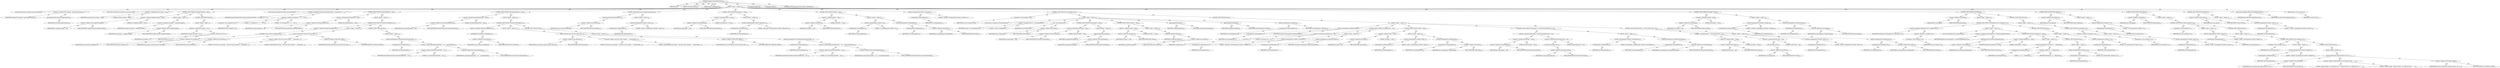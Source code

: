 digraph "setupJavacCommandlineSwitches" {  
"111669149701" [label = <(METHOD,setupJavacCommandlineSwitches)<SUB>204</SUB>> ]
"115964116994" [label = <(PARAM,this)<SUB>204</SUB>> ]
"115964117007" [label = <(PARAM,Commandline cmd)<SUB>204</SUB>> ]
"115964117008" [label = <(PARAM,boolean useDebugLevel)<SUB>205</SUB>> ]
"25769803786" [label = <(BLOCK,&lt;empty&gt;,&lt;empty&gt;)<SUB>205</SUB>> ]
"94489280514" [label = <(LOCAL,Path classpath: org.apache.tools.ant.types.Path)<SUB>206</SUB>> ]
"30064771159" [label = <(&lt;operator&gt;.assignment,Path classpath = getCompileClasspath())<SUB>206</SUB>> ]
"68719476820" [label = <(IDENTIFIER,classpath,Path classpath = getCompileClasspath())<SUB>206</SUB>> ]
"30064771160" [label = <(getCompileClasspath,this.getCompileClasspath())<SUB>206</SUB>> ]
"68719476738" [label = <(IDENTIFIER,this,this.getCompileClasspath())<SUB>206</SUB>> ]
"94489280515" [label = <(LOCAL,Path sourcepath: org.apache.tools.ant.types.Path)<SUB>209</SUB>> ]
"30064771161" [label = <(&lt;operator&gt;.assignment,Path sourcepath = null)<SUB>209</SUB>> ]
"68719476821" [label = <(IDENTIFIER,sourcepath,Path sourcepath = null)<SUB>209</SUB>> ]
"90194313221" [label = <(LITERAL,null,Path sourcepath = null)<SUB>209</SUB>> ]
"47244640261" [label = <(CONTROL_STRUCTURE,IF,if (compileSourcepath != null))<SUB>210</SUB>> ]
"30064771162" [label = <(&lt;operator&gt;.notEquals,compileSourcepath != null)<SUB>210</SUB>> ]
"30064771163" [label = <(&lt;operator&gt;.fieldAccess,this.compileSourcepath)<SUB>210</SUB>> ]
"68719476822" [label = <(IDENTIFIER,this,compileSourcepath != null)> ]
"55834574878" [label = <(FIELD_IDENTIFIER,compileSourcepath,compileSourcepath)<SUB>210</SUB>> ]
"90194313222" [label = <(LITERAL,null,compileSourcepath != null)<SUB>210</SUB>> ]
"25769803787" [label = <(BLOCK,&lt;empty&gt;,&lt;empty&gt;)<SUB>210</SUB>> ]
"30064771164" [label = <(&lt;operator&gt;.assignment,sourcepath = compileSourcepath)<SUB>211</SUB>> ]
"68719476823" [label = <(IDENTIFIER,sourcepath,sourcepath = compileSourcepath)<SUB>211</SUB>> ]
"30064771165" [label = <(&lt;operator&gt;.fieldAccess,this.compileSourcepath)<SUB>211</SUB>> ]
"68719476824" [label = <(IDENTIFIER,this,sourcepath = compileSourcepath)> ]
"55834574879" [label = <(FIELD_IDENTIFIER,compileSourcepath,compileSourcepath)<SUB>211</SUB>> ]
"47244640262" [label = <(CONTROL_STRUCTURE,ELSE,else)<SUB>212</SUB>> ]
"25769803788" [label = <(BLOCK,&lt;empty&gt;,&lt;empty&gt;)<SUB>212</SUB>> ]
"30064771166" [label = <(&lt;operator&gt;.assignment,sourcepath = src)<SUB>213</SUB>> ]
"68719476825" [label = <(IDENTIFIER,sourcepath,sourcepath = src)<SUB>213</SUB>> ]
"30064771167" [label = <(&lt;operator&gt;.fieldAccess,this.src)<SUB>213</SUB>> ]
"68719476826" [label = <(IDENTIFIER,this,sourcepath = src)> ]
"55834574880" [label = <(FIELD_IDENTIFIER,src,src)<SUB>213</SUB>> ]
"94489280516" [label = <(LOCAL,String memoryParameterPrefix: java.lang.String)<SUB>216</SUB>> ]
"30064771168" [label = <(&lt;operator&gt;.assignment,String memoryParameterPrefix = assumeJava11() ?...)<SUB>216</SUB>> ]
"68719476827" [label = <(IDENTIFIER,memoryParameterPrefix,String memoryParameterPrefix = assumeJava11() ?...)<SUB>216</SUB>> ]
"30064771169" [label = <(&lt;operator&gt;.conditional,assumeJava11() ? &quot;-J-&quot; : &quot;-J-X&quot;)<SUB>216</SUB>> ]
"30064771170" [label = <(assumeJava11,this.assumeJava11())<SUB>216</SUB>> ]
"68719476739" [label = <(IDENTIFIER,this,this.assumeJava11())<SUB>216</SUB>> ]
"90194313223" [label = <(LITERAL,&quot;-J-&quot;,assumeJava11() ? &quot;-J-&quot; : &quot;-J-X&quot;)<SUB>216</SUB>> ]
"90194313224" [label = <(LITERAL,&quot;-J-X&quot;,assumeJava11() ? &quot;-J-&quot; : &quot;-J-X&quot;)<SUB>216</SUB>> ]
"47244640263" [label = <(CONTROL_STRUCTURE,IF,if (memoryInitialSize != null))<SUB>217</SUB>> ]
"30064771171" [label = <(&lt;operator&gt;.notEquals,memoryInitialSize != null)<SUB>217</SUB>> ]
"30064771172" [label = <(&lt;operator&gt;.fieldAccess,this.memoryInitialSize)<SUB>217</SUB>> ]
"68719476828" [label = <(IDENTIFIER,this,memoryInitialSize != null)> ]
"55834574881" [label = <(FIELD_IDENTIFIER,memoryInitialSize,memoryInitialSize)<SUB>217</SUB>> ]
"90194313225" [label = <(LITERAL,null,memoryInitialSize != null)<SUB>217</SUB>> ]
"25769803789" [label = <(BLOCK,&lt;empty&gt;,&lt;empty&gt;)<SUB>217</SUB>> ]
"47244640264" [label = <(CONTROL_STRUCTURE,IF,if (!attributes.isForkedJavac()))<SUB>218</SUB>> ]
"30064771173" [label = <(&lt;operator&gt;.logicalNot,!attributes.isForkedJavac())<SUB>218</SUB>> ]
"30064771174" [label = <(isForkedJavac,this.attributes.isForkedJavac())<SUB>218</SUB>> ]
"30064771175" [label = <(&lt;operator&gt;.fieldAccess,this.attributes)<SUB>218</SUB>> ]
"68719476829" [label = <(IDENTIFIER,this,this.attributes.isForkedJavac())> ]
"55834574882" [label = <(FIELD_IDENTIFIER,attributes,attributes)<SUB>218</SUB>> ]
"25769803790" [label = <(BLOCK,&lt;empty&gt;,&lt;empty&gt;)<SUB>218</SUB>> ]
"30064771176" [label = <(log,this.attributes.log(&quot;Since fork is false, ignor...)<SUB>219</SUB>> ]
"30064771177" [label = <(&lt;operator&gt;.fieldAccess,this.attributes)<SUB>219</SUB>> ]
"68719476830" [label = <(IDENTIFIER,this,this.attributes.log(&quot;Since fork is false, ignor...)> ]
"55834574883" [label = <(FIELD_IDENTIFIER,attributes,attributes)<SUB>219</SUB>> ]
"30064771178" [label = <(&lt;operator&gt;.addition,&quot;Since fork is false, ignoring &quot; + &quot;memoryIniti...)<SUB>219</SUB>> ]
"90194313226" [label = <(LITERAL,&quot;Since fork is false, ignoring &quot;,&quot;Since fork is false, ignoring &quot; + &quot;memoryIniti...)<SUB>219</SUB>> ]
"90194313227" [label = <(LITERAL,&quot;memoryInitialSize setting.&quot;,&quot;Since fork is false, ignoring &quot; + &quot;memoryIniti...)<SUB>220</SUB>> ]
"30064771179" [label = <(&lt;operator&gt;.fieldAccess,Project.MSG_WARN)<SUB>221</SUB>> ]
"68719476831" [label = <(IDENTIFIER,Project,this.attributes.log(&quot;Since fork is false, ignor...)<SUB>221</SUB>> ]
"55834574884" [label = <(FIELD_IDENTIFIER,MSG_WARN,MSG_WARN)<SUB>221</SUB>> ]
"47244640265" [label = <(CONTROL_STRUCTURE,ELSE,else)<SUB>222</SUB>> ]
"25769803791" [label = <(BLOCK,&lt;empty&gt;,&lt;empty&gt;)<SUB>222</SUB>> ]
"30064771180" [label = <(setValue,createArgument().setValue(memoryParameterPrefix...)<SUB>223</SUB>> ]
"30064771181" [label = <(createArgument,createArgument())<SUB>223</SUB>> ]
"68719476832" [label = <(IDENTIFIER,cmd,createArgument())<SUB>223</SUB>> ]
"30064771182" [label = <(&lt;operator&gt;.addition,memoryParameterPrefix + &quot;ms&quot; + memoryInitialSize)<SUB>223</SUB>> ]
"30064771183" [label = <(&lt;operator&gt;.addition,memoryParameterPrefix + &quot;ms&quot;)<SUB>223</SUB>> ]
"68719476833" [label = <(IDENTIFIER,memoryParameterPrefix,memoryParameterPrefix + &quot;ms&quot;)<SUB>223</SUB>> ]
"90194313228" [label = <(LITERAL,&quot;ms&quot;,memoryParameterPrefix + &quot;ms&quot;)<SUB>224</SUB>> ]
"30064771184" [label = <(&lt;operator&gt;.fieldAccess,this.memoryInitialSize)<SUB>224</SUB>> ]
"68719476834" [label = <(IDENTIFIER,this,memoryParameterPrefix + &quot;ms&quot; + memoryInitialSize)> ]
"55834574885" [label = <(FIELD_IDENTIFIER,memoryInitialSize,memoryInitialSize)<SUB>224</SUB>> ]
"47244640266" [label = <(CONTROL_STRUCTURE,IF,if (memoryMaximumSize != null))<SUB>228</SUB>> ]
"30064771185" [label = <(&lt;operator&gt;.notEquals,memoryMaximumSize != null)<SUB>228</SUB>> ]
"30064771186" [label = <(&lt;operator&gt;.fieldAccess,this.memoryMaximumSize)<SUB>228</SUB>> ]
"68719476835" [label = <(IDENTIFIER,this,memoryMaximumSize != null)> ]
"55834574886" [label = <(FIELD_IDENTIFIER,memoryMaximumSize,memoryMaximumSize)<SUB>228</SUB>> ]
"90194313229" [label = <(LITERAL,null,memoryMaximumSize != null)<SUB>228</SUB>> ]
"25769803792" [label = <(BLOCK,&lt;empty&gt;,&lt;empty&gt;)<SUB>228</SUB>> ]
"47244640267" [label = <(CONTROL_STRUCTURE,IF,if (!attributes.isForkedJavac()))<SUB>229</SUB>> ]
"30064771187" [label = <(&lt;operator&gt;.logicalNot,!attributes.isForkedJavac())<SUB>229</SUB>> ]
"30064771188" [label = <(isForkedJavac,this.attributes.isForkedJavac())<SUB>229</SUB>> ]
"30064771189" [label = <(&lt;operator&gt;.fieldAccess,this.attributes)<SUB>229</SUB>> ]
"68719476836" [label = <(IDENTIFIER,this,this.attributes.isForkedJavac())> ]
"55834574887" [label = <(FIELD_IDENTIFIER,attributes,attributes)<SUB>229</SUB>> ]
"25769803793" [label = <(BLOCK,&lt;empty&gt;,&lt;empty&gt;)<SUB>229</SUB>> ]
"30064771190" [label = <(log,this.attributes.log(&quot;Since fork is false, ignor...)<SUB>230</SUB>> ]
"30064771191" [label = <(&lt;operator&gt;.fieldAccess,this.attributes)<SUB>230</SUB>> ]
"68719476837" [label = <(IDENTIFIER,this,this.attributes.log(&quot;Since fork is false, ignor...)> ]
"55834574888" [label = <(FIELD_IDENTIFIER,attributes,attributes)<SUB>230</SUB>> ]
"30064771192" [label = <(&lt;operator&gt;.addition,&quot;Since fork is false, ignoring &quot; + &quot;memoryMaxim...)<SUB>230</SUB>> ]
"90194313230" [label = <(LITERAL,&quot;Since fork is false, ignoring &quot;,&quot;Since fork is false, ignoring &quot; + &quot;memoryMaxim...)<SUB>230</SUB>> ]
"90194313231" [label = <(LITERAL,&quot;memoryMaximumSize setting.&quot;,&quot;Since fork is false, ignoring &quot; + &quot;memoryMaxim...)<SUB>231</SUB>> ]
"30064771193" [label = <(&lt;operator&gt;.fieldAccess,Project.MSG_WARN)<SUB>232</SUB>> ]
"68719476838" [label = <(IDENTIFIER,Project,this.attributes.log(&quot;Since fork is false, ignor...)<SUB>232</SUB>> ]
"55834574889" [label = <(FIELD_IDENTIFIER,MSG_WARN,MSG_WARN)<SUB>232</SUB>> ]
"47244640268" [label = <(CONTROL_STRUCTURE,ELSE,else)<SUB>233</SUB>> ]
"25769803794" [label = <(BLOCK,&lt;empty&gt;,&lt;empty&gt;)<SUB>233</SUB>> ]
"30064771194" [label = <(setValue,createArgument().setValue(memoryParameterPrefix...)<SUB>234</SUB>> ]
"30064771195" [label = <(createArgument,createArgument())<SUB>234</SUB>> ]
"68719476839" [label = <(IDENTIFIER,cmd,createArgument())<SUB>234</SUB>> ]
"30064771196" [label = <(&lt;operator&gt;.addition,memoryParameterPrefix + &quot;mx&quot; + memoryMaximumSize)<SUB>234</SUB>> ]
"30064771197" [label = <(&lt;operator&gt;.addition,memoryParameterPrefix + &quot;mx&quot;)<SUB>234</SUB>> ]
"68719476840" [label = <(IDENTIFIER,memoryParameterPrefix,memoryParameterPrefix + &quot;mx&quot;)<SUB>234</SUB>> ]
"90194313232" [label = <(LITERAL,&quot;mx&quot;,memoryParameterPrefix + &quot;mx&quot;)<SUB>235</SUB>> ]
"30064771198" [label = <(&lt;operator&gt;.fieldAccess,this.memoryMaximumSize)<SUB>235</SUB>> ]
"68719476841" [label = <(IDENTIFIER,this,memoryParameterPrefix + &quot;mx&quot; + memoryMaximumSize)> ]
"55834574890" [label = <(FIELD_IDENTIFIER,memoryMaximumSize,memoryMaximumSize)<SUB>235</SUB>> ]
"47244640269" [label = <(CONTROL_STRUCTURE,IF,if (this.attributes.getNowarn()))<SUB>239</SUB>> ]
"30064771199" [label = <(getNowarn,this.attributes.getNowarn())<SUB>239</SUB>> ]
"30064771200" [label = <(&lt;operator&gt;.fieldAccess,this.attributes)<SUB>239</SUB>> ]
"68719476842" [label = <(IDENTIFIER,this,this.attributes.getNowarn())> ]
"55834574891" [label = <(FIELD_IDENTIFIER,attributes,attributes)<SUB>239</SUB>> ]
"25769803795" [label = <(BLOCK,&lt;empty&gt;,&lt;empty&gt;)<SUB>239</SUB>> ]
"30064771201" [label = <(setValue,createArgument().setValue(&quot;-nowarn&quot;))<SUB>240</SUB>> ]
"30064771202" [label = <(createArgument,createArgument())<SUB>240</SUB>> ]
"68719476843" [label = <(IDENTIFIER,cmd,createArgument())<SUB>240</SUB>> ]
"90194313233" [label = <(LITERAL,&quot;-nowarn&quot;,createArgument().setValue(&quot;-nowarn&quot;))<SUB>240</SUB>> ]
"47244640270" [label = <(CONTROL_STRUCTURE,IF,if (deprecation == true))<SUB>243</SUB>> ]
"30064771203" [label = <(&lt;operator&gt;.equals,deprecation == true)<SUB>243</SUB>> ]
"30064771204" [label = <(&lt;operator&gt;.fieldAccess,this.deprecation)<SUB>243</SUB>> ]
"68719476844" [label = <(IDENTIFIER,this,deprecation == true)> ]
"55834574892" [label = <(FIELD_IDENTIFIER,deprecation,deprecation)<SUB>243</SUB>> ]
"90194313234" [label = <(LITERAL,true,deprecation == true)<SUB>243</SUB>> ]
"25769803796" [label = <(BLOCK,&lt;empty&gt;,&lt;empty&gt;)<SUB>243</SUB>> ]
"30064771205" [label = <(setValue,createArgument().setValue(&quot;-deprecation&quot;))<SUB>244</SUB>> ]
"30064771206" [label = <(createArgument,createArgument())<SUB>244</SUB>> ]
"68719476845" [label = <(IDENTIFIER,cmd,createArgument())<SUB>244</SUB>> ]
"90194313235" [label = <(LITERAL,&quot;-deprecation&quot;,createArgument().setValue(&quot;-deprecation&quot;))<SUB>244</SUB>> ]
"47244640271" [label = <(CONTROL_STRUCTURE,IF,if (destDir != null))<SUB>247</SUB>> ]
"30064771207" [label = <(&lt;operator&gt;.notEquals,destDir != null)<SUB>247</SUB>> ]
"30064771208" [label = <(&lt;operator&gt;.fieldAccess,this.destDir)<SUB>247</SUB>> ]
"68719476846" [label = <(IDENTIFIER,this,destDir != null)> ]
"55834574893" [label = <(FIELD_IDENTIFIER,destDir,destDir)<SUB>247</SUB>> ]
"90194313236" [label = <(LITERAL,null,destDir != null)<SUB>247</SUB>> ]
"25769803797" [label = <(BLOCK,&lt;empty&gt;,&lt;empty&gt;)<SUB>247</SUB>> ]
"30064771209" [label = <(setValue,createArgument().setValue(&quot;-d&quot;))<SUB>248</SUB>> ]
"30064771210" [label = <(createArgument,createArgument())<SUB>248</SUB>> ]
"68719476847" [label = <(IDENTIFIER,cmd,createArgument())<SUB>248</SUB>> ]
"90194313237" [label = <(LITERAL,&quot;-d&quot;,createArgument().setValue(&quot;-d&quot;))<SUB>248</SUB>> ]
"30064771211" [label = <(setFile,createArgument().setFile(destDir))<SUB>249</SUB>> ]
"30064771212" [label = <(createArgument,createArgument())<SUB>249</SUB>> ]
"68719476848" [label = <(IDENTIFIER,cmd,createArgument())<SUB>249</SUB>> ]
"30064771213" [label = <(&lt;operator&gt;.fieldAccess,this.destDir)<SUB>249</SUB>> ]
"68719476849" [label = <(IDENTIFIER,this,createArgument().setFile(destDir))> ]
"55834574894" [label = <(FIELD_IDENTIFIER,destDir,destDir)<SUB>249</SUB>> ]
"30064771214" [label = <(setValue,createArgument().setValue(&quot;-classpath&quot;))<SUB>252</SUB>> ]
"30064771215" [label = <(createArgument,createArgument())<SUB>252</SUB>> ]
"68719476850" [label = <(IDENTIFIER,cmd,createArgument())<SUB>252</SUB>> ]
"90194313238" [label = <(LITERAL,&quot;-classpath&quot;,createArgument().setValue(&quot;-classpath&quot;))<SUB>252</SUB>> ]
"47244640272" [label = <(CONTROL_STRUCTURE,IF,if (this.assumeJava11()))<SUB>256</SUB>> ]
"30064771216" [label = <(assumeJava11,this.assumeJava11())<SUB>256</SUB>> ]
"68719476740" [label = <(IDENTIFIER,this,this.assumeJava11())<SUB>256</SUB>> ]
"25769803798" [label = <(BLOCK,&lt;empty&gt;,&lt;empty&gt;)<SUB>256</SUB>> ]
"94489280517" [label = <(LOCAL,Path cp: org.apache.tools.ant.types.Path)<SUB>257</SUB>> ]
"30064771217" [label = <(&lt;operator&gt;.assignment,Path cp = new Path(project))<SUB>257</SUB>> ]
"68719476851" [label = <(IDENTIFIER,cp,Path cp = new Path(project))<SUB>257</SUB>> ]
"30064771218" [label = <(&lt;operator&gt;.alloc,new Path(project))<SUB>257</SUB>> ]
"30064771219" [label = <(&lt;init&gt;,new Path(project))<SUB>257</SUB>> ]
"68719476852" [label = <(IDENTIFIER,cp,new Path(project))<SUB>257</SUB>> ]
"30064771220" [label = <(&lt;operator&gt;.fieldAccess,this.project)<SUB>257</SUB>> ]
"68719476853" [label = <(IDENTIFIER,this,new Path(project))> ]
"55834574895" [label = <(FIELD_IDENTIFIER,project,project)<SUB>257</SUB>> ]
"47244640273" [label = <(CONTROL_STRUCTURE,IF,if (bootclasspath != null))<SUB>261</SUB>> ]
"30064771221" [label = <(&lt;operator&gt;.notEquals,bootclasspath != null)<SUB>261</SUB>> ]
"30064771222" [label = <(&lt;operator&gt;.fieldAccess,this.bootclasspath)<SUB>261</SUB>> ]
"68719476854" [label = <(IDENTIFIER,this,bootclasspath != null)> ]
"55834574896" [label = <(FIELD_IDENTIFIER,bootclasspath,bootclasspath)<SUB>261</SUB>> ]
"90194313239" [label = <(LITERAL,null,bootclasspath != null)<SUB>261</SUB>> ]
"25769803799" [label = <(BLOCK,&lt;empty&gt;,&lt;empty&gt;)<SUB>261</SUB>> ]
"30064771223" [label = <(append,append(bootclasspath))<SUB>262</SUB>> ]
"68719476855" [label = <(IDENTIFIER,cp,append(bootclasspath))<SUB>262</SUB>> ]
"30064771224" [label = <(&lt;operator&gt;.fieldAccess,this.bootclasspath)<SUB>262</SUB>> ]
"68719476856" [label = <(IDENTIFIER,this,append(bootclasspath))> ]
"55834574897" [label = <(FIELD_IDENTIFIER,bootclasspath,bootclasspath)<SUB>262</SUB>> ]
"47244640274" [label = <(CONTROL_STRUCTURE,IF,if (extdirs != null))<SUB>264</SUB>> ]
"30064771225" [label = <(&lt;operator&gt;.notEquals,extdirs != null)<SUB>264</SUB>> ]
"30064771226" [label = <(&lt;operator&gt;.fieldAccess,this.extdirs)<SUB>264</SUB>> ]
"68719476857" [label = <(IDENTIFIER,this,extdirs != null)> ]
"55834574898" [label = <(FIELD_IDENTIFIER,extdirs,extdirs)<SUB>264</SUB>> ]
"90194313240" [label = <(LITERAL,null,extdirs != null)<SUB>264</SUB>> ]
"25769803800" [label = <(BLOCK,&lt;empty&gt;,&lt;empty&gt;)<SUB>264</SUB>> ]
"30064771227" [label = <(addExtdirs,addExtdirs(extdirs))<SUB>265</SUB>> ]
"68719476858" [label = <(IDENTIFIER,cp,addExtdirs(extdirs))<SUB>265</SUB>> ]
"30064771228" [label = <(&lt;operator&gt;.fieldAccess,this.extdirs)<SUB>265</SUB>> ]
"68719476859" [label = <(IDENTIFIER,this,addExtdirs(extdirs))> ]
"55834574899" [label = <(FIELD_IDENTIFIER,extdirs,extdirs)<SUB>265</SUB>> ]
"30064771229" [label = <(append,append(classpath))<SUB>267</SUB>> ]
"68719476860" [label = <(IDENTIFIER,cp,append(classpath))<SUB>267</SUB>> ]
"68719476861" [label = <(IDENTIFIER,classpath,append(classpath))<SUB>267</SUB>> ]
"30064771230" [label = <(append,append(sourcepath))<SUB>268</SUB>> ]
"68719476862" [label = <(IDENTIFIER,cp,append(sourcepath))<SUB>268</SUB>> ]
"68719476863" [label = <(IDENTIFIER,sourcepath,append(sourcepath))<SUB>268</SUB>> ]
"30064771231" [label = <(setPath,createArgument().setPath(cp))<SUB>269</SUB>> ]
"30064771232" [label = <(createArgument,createArgument())<SUB>269</SUB>> ]
"68719476864" [label = <(IDENTIFIER,cmd,createArgument())<SUB>269</SUB>> ]
"68719476865" [label = <(IDENTIFIER,cp,createArgument().setPath(cp))<SUB>269</SUB>> ]
"47244640275" [label = <(CONTROL_STRUCTURE,ELSE,else)<SUB>270</SUB>> ]
"25769803801" [label = <(BLOCK,&lt;empty&gt;,&lt;empty&gt;)<SUB>270</SUB>> ]
"30064771233" [label = <(setPath,createArgument().setPath(classpath))<SUB>271</SUB>> ]
"30064771234" [label = <(createArgument,createArgument())<SUB>271</SUB>> ]
"68719476866" [label = <(IDENTIFIER,cmd,createArgument())<SUB>271</SUB>> ]
"68719476867" [label = <(IDENTIFIER,classpath,createArgument().setPath(classpath))<SUB>271</SUB>> ]
"47244640276" [label = <(CONTROL_STRUCTURE,IF,if (sourcepath.size() &gt; 0))<SUB>274</SUB>> ]
"30064771235" [label = <(&lt;operator&gt;.greaterThan,sourcepath.size() &gt; 0)<SUB>274</SUB>> ]
"30064771236" [label = <(size,size())<SUB>274</SUB>> ]
"68719476868" [label = <(IDENTIFIER,sourcepath,size())<SUB>274</SUB>> ]
"90194313241" [label = <(LITERAL,0,sourcepath.size() &gt; 0)<SUB>274</SUB>> ]
"25769803802" [label = <(BLOCK,&lt;empty&gt;,&lt;empty&gt;)<SUB>274</SUB>> ]
"30064771237" [label = <(setValue,createArgument().setValue(&quot;-sourcepath&quot;))<SUB>275</SUB>> ]
"30064771238" [label = <(createArgument,createArgument())<SUB>275</SUB>> ]
"68719476869" [label = <(IDENTIFIER,cmd,createArgument())<SUB>275</SUB>> ]
"90194313242" [label = <(LITERAL,&quot;-sourcepath&quot;,createArgument().setValue(&quot;-sourcepath&quot;))<SUB>275</SUB>> ]
"30064771239" [label = <(setPath,createArgument().setPath(sourcepath))<SUB>276</SUB>> ]
"30064771240" [label = <(createArgument,createArgument())<SUB>276</SUB>> ]
"68719476870" [label = <(IDENTIFIER,cmd,createArgument())<SUB>276</SUB>> ]
"68719476871" [label = <(IDENTIFIER,sourcepath,createArgument().setPath(sourcepath))<SUB>276</SUB>> ]
"47244640277" [label = <(CONTROL_STRUCTURE,IF,if (target != null))<SUB>278</SUB>> ]
"30064771241" [label = <(&lt;operator&gt;.notEquals,target != null)<SUB>278</SUB>> ]
"30064771242" [label = <(&lt;operator&gt;.fieldAccess,this.target)<SUB>278</SUB>> ]
"68719476872" [label = <(IDENTIFIER,this,target != null)> ]
"55834574900" [label = <(FIELD_IDENTIFIER,target,target)<SUB>278</SUB>> ]
"90194313243" [label = <(LITERAL,null,target != null)<SUB>278</SUB>> ]
"25769803803" [label = <(BLOCK,&lt;empty&gt;,&lt;empty&gt;)<SUB>278</SUB>> ]
"30064771243" [label = <(setValue,createArgument().setValue(&quot;-target&quot;))<SUB>279</SUB>> ]
"30064771244" [label = <(createArgument,createArgument())<SUB>279</SUB>> ]
"68719476873" [label = <(IDENTIFIER,cmd,createArgument())<SUB>279</SUB>> ]
"90194313244" [label = <(LITERAL,&quot;-target&quot;,createArgument().setValue(&quot;-target&quot;))<SUB>279</SUB>> ]
"30064771245" [label = <(setValue,createArgument().setValue(target))<SUB>280</SUB>> ]
"30064771246" [label = <(createArgument,createArgument())<SUB>280</SUB>> ]
"68719476874" [label = <(IDENTIFIER,cmd,createArgument())<SUB>280</SUB>> ]
"30064771247" [label = <(&lt;operator&gt;.fieldAccess,this.target)<SUB>280</SUB>> ]
"68719476875" [label = <(IDENTIFIER,this,createArgument().setValue(target))> ]
"55834574901" [label = <(FIELD_IDENTIFIER,target,target)<SUB>280</SUB>> ]
"47244640278" [label = <(CONTROL_STRUCTURE,IF,if (bootclasspath != null &amp;&amp; bootclasspath.size() &gt; 0))<SUB>282</SUB>> ]
"30064771248" [label = <(&lt;operator&gt;.logicalAnd,bootclasspath != null &amp;&amp; bootclasspath.size() &gt; 0)<SUB>282</SUB>> ]
"30064771249" [label = <(&lt;operator&gt;.notEquals,bootclasspath != null)<SUB>282</SUB>> ]
"30064771250" [label = <(&lt;operator&gt;.fieldAccess,this.bootclasspath)<SUB>282</SUB>> ]
"68719476876" [label = <(IDENTIFIER,this,bootclasspath != null)> ]
"55834574902" [label = <(FIELD_IDENTIFIER,bootclasspath,bootclasspath)<SUB>282</SUB>> ]
"90194313245" [label = <(LITERAL,null,bootclasspath != null)<SUB>282</SUB>> ]
"30064771251" [label = <(&lt;operator&gt;.greaterThan,bootclasspath.size() &gt; 0)<SUB>282</SUB>> ]
"30064771252" [label = <(size,this.bootclasspath.size())<SUB>282</SUB>> ]
"30064771253" [label = <(&lt;operator&gt;.fieldAccess,this.bootclasspath)<SUB>282</SUB>> ]
"68719476877" [label = <(IDENTIFIER,this,this.bootclasspath.size())> ]
"55834574903" [label = <(FIELD_IDENTIFIER,bootclasspath,bootclasspath)<SUB>282</SUB>> ]
"90194313246" [label = <(LITERAL,0,bootclasspath.size() &gt; 0)<SUB>282</SUB>> ]
"25769803804" [label = <(BLOCK,&lt;empty&gt;,&lt;empty&gt;)<SUB>282</SUB>> ]
"30064771254" [label = <(setValue,createArgument().setValue(&quot;-bootclasspath&quot;))<SUB>283</SUB>> ]
"30064771255" [label = <(createArgument,createArgument())<SUB>283</SUB>> ]
"68719476878" [label = <(IDENTIFIER,cmd,createArgument())<SUB>283</SUB>> ]
"90194313247" [label = <(LITERAL,&quot;-bootclasspath&quot;,createArgument().setValue(&quot;-bootclasspath&quot;))<SUB>283</SUB>> ]
"30064771256" [label = <(setPath,createArgument().setPath(bootclasspath))<SUB>284</SUB>> ]
"30064771257" [label = <(createArgument,createArgument())<SUB>284</SUB>> ]
"68719476879" [label = <(IDENTIFIER,cmd,createArgument())<SUB>284</SUB>> ]
"30064771258" [label = <(&lt;operator&gt;.fieldAccess,this.bootclasspath)<SUB>284</SUB>> ]
"68719476880" [label = <(IDENTIFIER,this,createArgument().setPath(bootclasspath))> ]
"55834574904" [label = <(FIELD_IDENTIFIER,bootclasspath,bootclasspath)<SUB>284</SUB>> ]
"47244640279" [label = <(CONTROL_STRUCTURE,IF,if (extdirs != null &amp;&amp; extdirs.size() &gt; 0))<SUB>286</SUB>> ]
"30064771259" [label = <(&lt;operator&gt;.logicalAnd,extdirs != null &amp;&amp; extdirs.size() &gt; 0)<SUB>286</SUB>> ]
"30064771260" [label = <(&lt;operator&gt;.notEquals,extdirs != null)<SUB>286</SUB>> ]
"30064771261" [label = <(&lt;operator&gt;.fieldAccess,this.extdirs)<SUB>286</SUB>> ]
"68719476881" [label = <(IDENTIFIER,this,extdirs != null)> ]
"55834574905" [label = <(FIELD_IDENTIFIER,extdirs,extdirs)<SUB>286</SUB>> ]
"90194313248" [label = <(LITERAL,null,extdirs != null)<SUB>286</SUB>> ]
"30064771262" [label = <(&lt;operator&gt;.greaterThan,extdirs.size() &gt; 0)<SUB>286</SUB>> ]
"30064771263" [label = <(size,this.extdirs.size())<SUB>286</SUB>> ]
"30064771264" [label = <(&lt;operator&gt;.fieldAccess,this.extdirs)<SUB>286</SUB>> ]
"68719476882" [label = <(IDENTIFIER,this,this.extdirs.size())> ]
"55834574906" [label = <(FIELD_IDENTIFIER,extdirs,extdirs)<SUB>286</SUB>> ]
"90194313249" [label = <(LITERAL,0,extdirs.size() &gt; 0)<SUB>286</SUB>> ]
"25769803805" [label = <(BLOCK,&lt;empty&gt;,&lt;empty&gt;)<SUB>286</SUB>> ]
"30064771265" [label = <(setValue,createArgument().setValue(&quot;-extdirs&quot;))<SUB>287</SUB>> ]
"30064771266" [label = <(createArgument,createArgument())<SUB>287</SUB>> ]
"68719476883" [label = <(IDENTIFIER,cmd,createArgument())<SUB>287</SUB>> ]
"90194313250" [label = <(LITERAL,&quot;-extdirs&quot;,createArgument().setValue(&quot;-extdirs&quot;))<SUB>287</SUB>> ]
"30064771267" [label = <(setPath,createArgument().setPath(extdirs))<SUB>288</SUB>> ]
"30064771268" [label = <(createArgument,createArgument())<SUB>288</SUB>> ]
"68719476884" [label = <(IDENTIFIER,cmd,createArgument())<SUB>288</SUB>> ]
"30064771269" [label = <(&lt;operator&gt;.fieldAccess,this.extdirs)<SUB>288</SUB>> ]
"68719476885" [label = <(IDENTIFIER,this,createArgument().setPath(extdirs))> ]
"55834574907" [label = <(FIELD_IDENTIFIER,extdirs,extdirs)<SUB>288</SUB>> ]
"47244640280" [label = <(CONTROL_STRUCTURE,IF,if (encoding != null))<SUB>292</SUB>> ]
"30064771270" [label = <(&lt;operator&gt;.notEquals,encoding != null)<SUB>292</SUB>> ]
"30064771271" [label = <(&lt;operator&gt;.fieldAccess,this.encoding)<SUB>292</SUB>> ]
"68719476886" [label = <(IDENTIFIER,this,encoding != null)> ]
"55834574908" [label = <(FIELD_IDENTIFIER,encoding,encoding)<SUB>292</SUB>> ]
"90194313251" [label = <(LITERAL,null,encoding != null)<SUB>292</SUB>> ]
"25769803806" [label = <(BLOCK,&lt;empty&gt;,&lt;empty&gt;)<SUB>292</SUB>> ]
"30064771272" [label = <(setValue,createArgument().setValue(&quot;-encoding&quot;))<SUB>293</SUB>> ]
"30064771273" [label = <(createArgument,createArgument())<SUB>293</SUB>> ]
"68719476887" [label = <(IDENTIFIER,cmd,createArgument())<SUB>293</SUB>> ]
"90194313252" [label = <(LITERAL,&quot;-encoding&quot;,createArgument().setValue(&quot;-encoding&quot;))<SUB>293</SUB>> ]
"30064771274" [label = <(setValue,createArgument().setValue(encoding))<SUB>294</SUB>> ]
"30064771275" [label = <(createArgument,createArgument())<SUB>294</SUB>> ]
"68719476888" [label = <(IDENTIFIER,cmd,createArgument())<SUB>294</SUB>> ]
"30064771276" [label = <(&lt;operator&gt;.fieldAccess,this.encoding)<SUB>294</SUB>> ]
"68719476889" [label = <(IDENTIFIER,this,createArgument().setValue(encoding))> ]
"55834574909" [label = <(FIELD_IDENTIFIER,encoding,encoding)<SUB>294</SUB>> ]
"47244640281" [label = <(CONTROL_STRUCTURE,IF,if (this.debug))<SUB>296</SUB>> ]
"30064771277" [label = <(&lt;operator&gt;.fieldAccess,this.debug)<SUB>296</SUB>> ]
"68719476890" [label = <(IDENTIFIER,this,if (this.debug))> ]
"55834574910" [label = <(FIELD_IDENTIFIER,debug,debug)<SUB>296</SUB>> ]
"25769803807" [label = <(BLOCK,&lt;empty&gt;,&lt;empty&gt;)<SUB>296</SUB>> ]
"47244640282" [label = <(CONTROL_STRUCTURE,IF,if (useDebugLevel &amp;&amp; !assumeJava11()))<SUB>297</SUB>> ]
"30064771278" [label = <(&lt;operator&gt;.logicalAnd,useDebugLevel &amp;&amp; !assumeJava11())<SUB>297</SUB>> ]
"68719476891" [label = <(IDENTIFIER,useDebugLevel,useDebugLevel &amp;&amp; !assumeJava11())<SUB>297</SUB>> ]
"30064771279" [label = <(&lt;operator&gt;.logicalNot,!assumeJava11())<SUB>297</SUB>> ]
"30064771280" [label = <(assumeJava11,this.assumeJava11())<SUB>297</SUB>> ]
"68719476741" [label = <(IDENTIFIER,this,this.assumeJava11())<SUB>297</SUB>> ]
"25769803808" [label = <(BLOCK,&lt;empty&gt;,&lt;empty&gt;)<SUB>297</SUB>> ]
"94489280518" [label = <(LOCAL,String debugLevel: java.lang.String)<SUB>298</SUB>> ]
"30064771281" [label = <(&lt;operator&gt;.assignment,String debugLevel = attributes.getDebugLevel())<SUB>298</SUB>> ]
"68719476892" [label = <(IDENTIFIER,debugLevel,String debugLevel = attributes.getDebugLevel())<SUB>298</SUB>> ]
"30064771282" [label = <(getDebugLevel,this.attributes.getDebugLevel())<SUB>298</SUB>> ]
"30064771283" [label = <(&lt;operator&gt;.fieldAccess,this.attributes)<SUB>298</SUB>> ]
"68719476893" [label = <(IDENTIFIER,this,this.attributes.getDebugLevel())> ]
"55834574911" [label = <(FIELD_IDENTIFIER,attributes,attributes)<SUB>298</SUB>> ]
"47244640283" [label = <(CONTROL_STRUCTURE,IF,if (debugLevel != null))<SUB>299</SUB>> ]
"30064771284" [label = <(&lt;operator&gt;.notEquals,debugLevel != null)<SUB>299</SUB>> ]
"68719476894" [label = <(IDENTIFIER,debugLevel,debugLevel != null)<SUB>299</SUB>> ]
"90194313253" [label = <(LITERAL,null,debugLevel != null)<SUB>299</SUB>> ]
"25769803809" [label = <(BLOCK,&lt;empty&gt;,&lt;empty&gt;)<SUB>299</SUB>> ]
"30064771285" [label = <(setValue,createArgument().setValue(&quot;-g:&quot; + debugLevel))<SUB>300</SUB>> ]
"30064771286" [label = <(createArgument,createArgument())<SUB>300</SUB>> ]
"68719476895" [label = <(IDENTIFIER,cmd,createArgument())<SUB>300</SUB>> ]
"30064771287" [label = <(&lt;operator&gt;.addition,&quot;-g:&quot; + debugLevel)<SUB>300</SUB>> ]
"90194313254" [label = <(LITERAL,&quot;-g:&quot;,&quot;-g:&quot; + debugLevel)<SUB>300</SUB>> ]
"68719476896" [label = <(IDENTIFIER,debugLevel,&quot;-g:&quot; + debugLevel)<SUB>300</SUB>> ]
"47244640284" [label = <(CONTROL_STRUCTURE,ELSE,else)<SUB>301</SUB>> ]
"25769803810" [label = <(BLOCK,&lt;empty&gt;,&lt;empty&gt;)<SUB>301</SUB>> ]
"30064771288" [label = <(setValue,createArgument().setValue(&quot;-g&quot;))<SUB>302</SUB>> ]
"30064771289" [label = <(createArgument,createArgument())<SUB>302</SUB>> ]
"68719476897" [label = <(IDENTIFIER,cmd,createArgument())<SUB>302</SUB>> ]
"90194313255" [label = <(LITERAL,&quot;-g&quot;,createArgument().setValue(&quot;-g&quot;))<SUB>302</SUB>> ]
"47244640285" [label = <(CONTROL_STRUCTURE,ELSE,else)<SUB>304</SUB>> ]
"25769803811" [label = <(BLOCK,&lt;empty&gt;,&lt;empty&gt;)<SUB>304</SUB>> ]
"30064771290" [label = <(setValue,createArgument().setValue(&quot;-g&quot;))<SUB>305</SUB>> ]
"30064771291" [label = <(createArgument,createArgument())<SUB>305</SUB>> ]
"68719476898" [label = <(IDENTIFIER,cmd,createArgument())<SUB>305</SUB>> ]
"90194313256" [label = <(LITERAL,&quot;-g&quot;,createArgument().setValue(&quot;-g&quot;))<SUB>305</SUB>> ]
"47244640286" [label = <(CONTROL_STRUCTURE,ELSE,else)<SUB>307</SUB>> ]
"25769803812" [label = <(BLOCK,&lt;empty&gt;,&lt;empty&gt;)<SUB>307</SUB>> ]
"47244640287" [label = <(CONTROL_STRUCTURE,IF,if (!assumeJava11()))<SUB>307</SUB>> ]
"30064771292" [label = <(&lt;operator&gt;.logicalNot,!assumeJava11())<SUB>307</SUB>> ]
"30064771293" [label = <(assumeJava11,this.assumeJava11())<SUB>307</SUB>> ]
"68719476742" [label = <(IDENTIFIER,this,this.assumeJava11())<SUB>307</SUB>> ]
"25769803813" [label = <(BLOCK,&lt;empty&gt;,&lt;empty&gt;)<SUB>307</SUB>> ]
"30064771294" [label = <(setValue,createArgument().setValue(&quot;-g:none&quot;))<SUB>308</SUB>> ]
"30064771295" [label = <(createArgument,createArgument())<SUB>308</SUB>> ]
"68719476899" [label = <(IDENTIFIER,cmd,createArgument())<SUB>308</SUB>> ]
"90194313257" [label = <(LITERAL,&quot;-g:none&quot;,createArgument().setValue(&quot;-g:none&quot;))<SUB>308</SUB>> ]
"47244640288" [label = <(CONTROL_STRUCTURE,IF,if (this.optimize))<SUB>310</SUB>> ]
"30064771296" [label = <(&lt;operator&gt;.fieldAccess,this.optimize)<SUB>310</SUB>> ]
"68719476900" [label = <(IDENTIFIER,this,if (this.optimize))> ]
"55834574912" [label = <(FIELD_IDENTIFIER,optimize,optimize)<SUB>310</SUB>> ]
"25769803814" [label = <(BLOCK,&lt;empty&gt;,&lt;empty&gt;)<SUB>310</SUB>> ]
"30064771297" [label = <(setValue,createArgument().setValue(&quot;-O&quot;))<SUB>311</SUB>> ]
"30064771298" [label = <(createArgument,createArgument())<SUB>311</SUB>> ]
"68719476901" [label = <(IDENTIFIER,cmd,createArgument())<SUB>311</SUB>> ]
"90194313258" [label = <(LITERAL,&quot;-O&quot;,createArgument().setValue(&quot;-O&quot;))<SUB>311</SUB>> ]
"47244640289" [label = <(CONTROL_STRUCTURE,IF,if (this.depend))<SUB>314</SUB>> ]
"30064771299" [label = <(&lt;operator&gt;.fieldAccess,this.depend)<SUB>314</SUB>> ]
"68719476902" [label = <(IDENTIFIER,this,if (this.depend))> ]
"55834574913" [label = <(FIELD_IDENTIFIER,depend,depend)<SUB>314</SUB>> ]
"25769803815" [label = <(BLOCK,&lt;empty&gt;,&lt;empty&gt;)<SUB>314</SUB>> ]
"47244640290" [label = <(CONTROL_STRUCTURE,IF,if (this.assumeJava11()))<SUB>315</SUB>> ]
"30064771300" [label = <(assumeJava11,this.assumeJava11())<SUB>315</SUB>> ]
"68719476743" [label = <(IDENTIFIER,this,this.assumeJava11())<SUB>315</SUB>> ]
"25769803816" [label = <(BLOCK,&lt;empty&gt;,&lt;empty&gt;)<SUB>315</SUB>> ]
"30064771301" [label = <(setValue,createArgument().setValue(&quot;-depend&quot;))<SUB>316</SUB>> ]
"30064771302" [label = <(createArgument,createArgument())<SUB>316</SUB>> ]
"68719476903" [label = <(IDENTIFIER,cmd,createArgument())<SUB>316</SUB>> ]
"90194313259" [label = <(LITERAL,&quot;-depend&quot;,createArgument().setValue(&quot;-depend&quot;))<SUB>316</SUB>> ]
"47244640291" [label = <(CONTROL_STRUCTURE,ELSE,else)<SUB>317</SUB>> ]
"25769803817" [label = <(BLOCK,&lt;empty&gt;,&lt;empty&gt;)<SUB>317</SUB>> ]
"47244640292" [label = <(CONTROL_STRUCTURE,IF,if (this.assumeJava12()))<SUB>317</SUB>> ]
"30064771303" [label = <(assumeJava12,this.assumeJava12())<SUB>317</SUB>> ]
"68719476744" [label = <(IDENTIFIER,this,this.assumeJava12())<SUB>317</SUB>> ]
"25769803818" [label = <(BLOCK,&lt;empty&gt;,&lt;empty&gt;)<SUB>317</SUB>> ]
"30064771304" [label = <(setValue,createArgument().setValue(&quot;-Xdepend&quot;))<SUB>318</SUB>> ]
"30064771305" [label = <(createArgument,createArgument())<SUB>318</SUB>> ]
"68719476904" [label = <(IDENTIFIER,cmd,createArgument())<SUB>318</SUB>> ]
"90194313260" [label = <(LITERAL,&quot;-Xdepend&quot;,createArgument().setValue(&quot;-Xdepend&quot;))<SUB>318</SUB>> ]
"47244640293" [label = <(CONTROL_STRUCTURE,ELSE,else)<SUB>319</SUB>> ]
"25769803819" [label = <(BLOCK,&lt;empty&gt;,&lt;empty&gt;)<SUB>319</SUB>> ]
"30064771306" [label = <(log,this.attributes.log(&quot;depend attribute is not su...)<SUB>320</SUB>> ]
"30064771307" [label = <(&lt;operator&gt;.fieldAccess,this.attributes)<SUB>320</SUB>> ]
"68719476905" [label = <(IDENTIFIER,this,this.attributes.log(&quot;depend attribute is not su...)> ]
"55834574914" [label = <(FIELD_IDENTIFIER,attributes,attributes)<SUB>320</SUB>> ]
"30064771308" [label = <(&lt;operator&gt;.addition,&quot;depend attribute is not supported by the &quot; + &quot;...)<SUB>320</SUB>> ]
"90194313261" [label = <(LITERAL,&quot;depend attribute is not supported by the &quot;,&quot;depend attribute is not supported by the &quot; + &quot;...)<SUB>320</SUB>> ]
"90194313262" [label = <(LITERAL,&quot;modern compiler&quot;,&quot;depend attribute is not supported by the &quot; + &quot;...)<SUB>321</SUB>> ]
"30064771309" [label = <(&lt;operator&gt;.fieldAccess,Project.MSG_WARN)<SUB>321</SUB>> ]
"68719476906" [label = <(IDENTIFIER,Project,this.attributes.log(&quot;depend attribute is not su...)<SUB>321</SUB>> ]
"55834574915" [label = <(FIELD_IDENTIFIER,MSG_WARN,MSG_WARN)<SUB>321</SUB>> ]
"47244640294" [label = <(CONTROL_STRUCTURE,IF,if (this.verbose))<SUB>325</SUB>> ]
"30064771310" [label = <(&lt;operator&gt;.fieldAccess,this.verbose)<SUB>325</SUB>> ]
"68719476907" [label = <(IDENTIFIER,this,if (this.verbose))> ]
"55834574916" [label = <(FIELD_IDENTIFIER,verbose,verbose)<SUB>325</SUB>> ]
"25769803820" [label = <(BLOCK,&lt;empty&gt;,&lt;empty&gt;)<SUB>325</SUB>> ]
"30064771311" [label = <(setValue,createArgument().setValue(&quot;-verbose&quot;))<SUB>326</SUB>> ]
"30064771312" [label = <(createArgument,createArgument())<SUB>326</SUB>> ]
"68719476908" [label = <(IDENTIFIER,cmd,createArgument())<SUB>326</SUB>> ]
"90194313263" [label = <(LITERAL,&quot;-verbose&quot;,createArgument().setValue(&quot;-verbose&quot;))<SUB>326</SUB>> ]
"30064771313" [label = <(addCurrentCompilerArgs,addCurrentCompilerArgs(cmd))<SUB>329</SUB>> ]
"68719476745" [label = <(IDENTIFIER,this,addCurrentCompilerArgs(cmd))<SUB>329</SUB>> ]
"68719476909" [label = <(IDENTIFIER,cmd,addCurrentCompilerArgs(cmd))<SUB>329</SUB>> ]
"146028888068" [label = <(RETURN,return cmd;,return cmd;)<SUB>331</SUB>> ]
"68719476910" [label = <(IDENTIFIER,cmd,return cmd;)<SUB>331</SUB>> ]
"133143986210" [label = <(MODIFIER,PROTECTED)> ]
"133143986211" [label = <(MODIFIER,VIRTUAL)> ]
"128849018885" [label = <(METHOD_RETURN,org.apache.tools.ant.types.Commandline)<SUB>204</SUB>> ]
  "111669149701" -> "115964116994"  [ label = "AST: "] 
  "111669149701" -> "115964117007"  [ label = "AST: "] 
  "111669149701" -> "115964117008"  [ label = "AST: "] 
  "111669149701" -> "25769803786"  [ label = "AST: "] 
  "111669149701" -> "133143986210"  [ label = "AST: "] 
  "111669149701" -> "133143986211"  [ label = "AST: "] 
  "111669149701" -> "128849018885"  [ label = "AST: "] 
  "25769803786" -> "94489280514"  [ label = "AST: "] 
  "25769803786" -> "30064771159"  [ label = "AST: "] 
  "25769803786" -> "94489280515"  [ label = "AST: "] 
  "25769803786" -> "30064771161"  [ label = "AST: "] 
  "25769803786" -> "47244640261"  [ label = "AST: "] 
  "25769803786" -> "94489280516"  [ label = "AST: "] 
  "25769803786" -> "30064771168"  [ label = "AST: "] 
  "25769803786" -> "47244640263"  [ label = "AST: "] 
  "25769803786" -> "47244640266"  [ label = "AST: "] 
  "25769803786" -> "47244640269"  [ label = "AST: "] 
  "25769803786" -> "47244640270"  [ label = "AST: "] 
  "25769803786" -> "47244640271"  [ label = "AST: "] 
  "25769803786" -> "30064771214"  [ label = "AST: "] 
  "25769803786" -> "47244640272"  [ label = "AST: "] 
  "25769803786" -> "47244640280"  [ label = "AST: "] 
  "25769803786" -> "47244640281"  [ label = "AST: "] 
  "25769803786" -> "47244640288"  [ label = "AST: "] 
  "25769803786" -> "47244640289"  [ label = "AST: "] 
  "25769803786" -> "47244640294"  [ label = "AST: "] 
  "25769803786" -> "30064771313"  [ label = "AST: "] 
  "25769803786" -> "146028888068"  [ label = "AST: "] 
  "30064771159" -> "68719476820"  [ label = "AST: "] 
  "30064771159" -> "30064771160"  [ label = "AST: "] 
  "30064771160" -> "68719476738"  [ label = "AST: "] 
  "30064771161" -> "68719476821"  [ label = "AST: "] 
  "30064771161" -> "90194313221"  [ label = "AST: "] 
  "47244640261" -> "30064771162"  [ label = "AST: "] 
  "47244640261" -> "25769803787"  [ label = "AST: "] 
  "47244640261" -> "47244640262"  [ label = "AST: "] 
  "30064771162" -> "30064771163"  [ label = "AST: "] 
  "30064771162" -> "90194313222"  [ label = "AST: "] 
  "30064771163" -> "68719476822"  [ label = "AST: "] 
  "30064771163" -> "55834574878"  [ label = "AST: "] 
  "25769803787" -> "30064771164"  [ label = "AST: "] 
  "30064771164" -> "68719476823"  [ label = "AST: "] 
  "30064771164" -> "30064771165"  [ label = "AST: "] 
  "30064771165" -> "68719476824"  [ label = "AST: "] 
  "30064771165" -> "55834574879"  [ label = "AST: "] 
  "47244640262" -> "25769803788"  [ label = "AST: "] 
  "25769803788" -> "30064771166"  [ label = "AST: "] 
  "30064771166" -> "68719476825"  [ label = "AST: "] 
  "30064771166" -> "30064771167"  [ label = "AST: "] 
  "30064771167" -> "68719476826"  [ label = "AST: "] 
  "30064771167" -> "55834574880"  [ label = "AST: "] 
  "30064771168" -> "68719476827"  [ label = "AST: "] 
  "30064771168" -> "30064771169"  [ label = "AST: "] 
  "30064771169" -> "30064771170"  [ label = "AST: "] 
  "30064771169" -> "90194313223"  [ label = "AST: "] 
  "30064771169" -> "90194313224"  [ label = "AST: "] 
  "30064771170" -> "68719476739"  [ label = "AST: "] 
  "47244640263" -> "30064771171"  [ label = "AST: "] 
  "47244640263" -> "25769803789"  [ label = "AST: "] 
  "30064771171" -> "30064771172"  [ label = "AST: "] 
  "30064771171" -> "90194313225"  [ label = "AST: "] 
  "30064771172" -> "68719476828"  [ label = "AST: "] 
  "30064771172" -> "55834574881"  [ label = "AST: "] 
  "25769803789" -> "47244640264"  [ label = "AST: "] 
  "47244640264" -> "30064771173"  [ label = "AST: "] 
  "47244640264" -> "25769803790"  [ label = "AST: "] 
  "47244640264" -> "47244640265"  [ label = "AST: "] 
  "30064771173" -> "30064771174"  [ label = "AST: "] 
  "30064771174" -> "30064771175"  [ label = "AST: "] 
  "30064771175" -> "68719476829"  [ label = "AST: "] 
  "30064771175" -> "55834574882"  [ label = "AST: "] 
  "25769803790" -> "30064771176"  [ label = "AST: "] 
  "30064771176" -> "30064771177"  [ label = "AST: "] 
  "30064771176" -> "30064771178"  [ label = "AST: "] 
  "30064771176" -> "30064771179"  [ label = "AST: "] 
  "30064771177" -> "68719476830"  [ label = "AST: "] 
  "30064771177" -> "55834574883"  [ label = "AST: "] 
  "30064771178" -> "90194313226"  [ label = "AST: "] 
  "30064771178" -> "90194313227"  [ label = "AST: "] 
  "30064771179" -> "68719476831"  [ label = "AST: "] 
  "30064771179" -> "55834574884"  [ label = "AST: "] 
  "47244640265" -> "25769803791"  [ label = "AST: "] 
  "25769803791" -> "30064771180"  [ label = "AST: "] 
  "30064771180" -> "30064771181"  [ label = "AST: "] 
  "30064771180" -> "30064771182"  [ label = "AST: "] 
  "30064771181" -> "68719476832"  [ label = "AST: "] 
  "30064771182" -> "30064771183"  [ label = "AST: "] 
  "30064771182" -> "30064771184"  [ label = "AST: "] 
  "30064771183" -> "68719476833"  [ label = "AST: "] 
  "30064771183" -> "90194313228"  [ label = "AST: "] 
  "30064771184" -> "68719476834"  [ label = "AST: "] 
  "30064771184" -> "55834574885"  [ label = "AST: "] 
  "47244640266" -> "30064771185"  [ label = "AST: "] 
  "47244640266" -> "25769803792"  [ label = "AST: "] 
  "30064771185" -> "30064771186"  [ label = "AST: "] 
  "30064771185" -> "90194313229"  [ label = "AST: "] 
  "30064771186" -> "68719476835"  [ label = "AST: "] 
  "30064771186" -> "55834574886"  [ label = "AST: "] 
  "25769803792" -> "47244640267"  [ label = "AST: "] 
  "47244640267" -> "30064771187"  [ label = "AST: "] 
  "47244640267" -> "25769803793"  [ label = "AST: "] 
  "47244640267" -> "47244640268"  [ label = "AST: "] 
  "30064771187" -> "30064771188"  [ label = "AST: "] 
  "30064771188" -> "30064771189"  [ label = "AST: "] 
  "30064771189" -> "68719476836"  [ label = "AST: "] 
  "30064771189" -> "55834574887"  [ label = "AST: "] 
  "25769803793" -> "30064771190"  [ label = "AST: "] 
  "30064771190" -> "30064771191"  [ label = "AST: "] 
  "30064771190" -> "30064771192"  [ label = "AST: "] 
  "30064771190" -> "30064771193"  [ label = "AST: "] 
  "30064771191" -> "68719476837"  [ label = "AST: "] 
  "30064771191" -> "55834574888"  [ label = "AST: "] 
  "30064771192" -> "90194313230"  [ label = "AST: "] 
  "30064771192" -> "90194313231"  [ label = "AST: "] 
  "30064771193" -> "68719476838"  [ label = "AST: "] 
  "30064771193" -> "55834574889"  [ label = "AST: "] 
  "47244640268" -> "25769803794"  [ label = "AST: "] 
  "25769803794" -> "30064771194"  [ label = "AST: "] 
  "30064771194" -> "30064771195"  [ label = "AST: "] 
  "30064771194" -> "30064771196"  [ label = "AST: "] 
  "30064771195" -> "68719476839"  [ label = "AST: "] 
  "30064771196" -> "30064771197"  [ label = "AST: "] 
  "30064771196" -> "30064771198"  [ label = "AST: "] 
  "30064771197" -> "68719476840"  [ label = "AST: "] 
  "30064771197" -> "90194313232"  [ label = "AST: "] 
  "30064771198" -> "68719476841"  [ label = "AST: "] 
  "30064771198" -> "55834574890"  [ label = "AST: "] 
  "47244640269" -> "30064771199"  [ label = "AST: "] 
  "47244640269" -> "25769803795"  [ label = "AST: "] 
  "30064771199" -> "30064771200"  [ label = "AST: "] 
  "30064771200" -> "68719476842"  [ label = "AST: "] 
  "30064771200" -> "55834574891"  [ label = "AST: "] 
  "25769803795" -> "30064771201"  [ label = "AST: "] 
  "30064771201" -> "30064771202"  [ label = "AST: "] 
  "30064771201" -> "90194313233"  [ label = "AST: "] 
  "30064771202" -> "68719476843"  [ label = "AST: "] 
  "47244640270" -> "30064771203"  [ label = "AST: "] 
  "47244640270" -> "25769803796"  [ label = "AST: "] 
  "30064771203" -> "30064771204"  [ label = "AST: "] 
  "30064771203" -> "90194313234"  [ label = "AST: "] 
  "30064771204" -> "68719476844"  [ label = "AST: "] 
  "30064771204" -> "55834574892"  [ label = "AST: "] 
  "25769803796" -> "30064771205"  [ label = "AST: "] 
  "30064771205" -> "30064771206"  [ label = "AST: "] 
  "30064771205" -> "90194313235"  [ label = "AST: "] 
  "30064771206" -> "68719476845"  [ label = "AST: "] 
  "47244640271" -> "30064771207"  [ label = "AST: "] 
  "47244640271" -> "25769803797"  [ label = "AST: "] 
  "30064771207" -> "30064771208"  [ label = "AST: "] 
  "30064771207" -> "90194313236"  [ label = "AST: "] 
  "30064771208" -> "68719476846"  [ label = "AST: "] 
  "30064771208" -> "55834574893"  [ label = "AST: "] 
  "25769803797" -> "30064771209"  [ label = "AST: "] 
  "25769803797" -> "30064771211"  [ label = "AST: "] 
  "30064771209" -> "30064771210"  [ label = "AST: "] 
  "30064771209" -> "90194313237"  [ label = "AST: "] 
  "30064771210" -> "68719476847"  [ label = "AST: "] 
  "30064771211" -> "30064771212"  [ label = "AST: "] 
  "30064771211" -> "30064771213"  [ label = "AST: "] 
  "30064771212" -> "68719476848"  [ label = "AST: "] 
  "30064771213" -> "68719476849"  [ label = "AST: "] 
  "30064771213" -> "55834574894"  [ label = "AST: "] 
  "30064771214" -> "30064771215"  [ label = "AST: "] 
  "30064771214" -> "90194313238"  [ label = "AST: "] 
  "30064771215" -> "68719476850"  [ label = "AST: "] 
  "47244640272" -> "30064771216"  [ label = "AST: "] 
  "47244640272" -> "25769803798"  [ label = "AST: "] 
  "47244640272" -> "47244640275"  [ label = "AST: "] 
  "30064771216" -> "68719476740"  [ label = "AST: "] 
  "25769803798" -> "94489280517"  [ label = "AST: "] 
  "25769803798" -> "30064771217"  [ label = "AST: "] 
  "25769803798" -> "30064771219"  [ label = "AST: "] 
  "25769803798" -> "47244640273"  [ label = "AST: "] 
  "25769803798" -> "47244640274"  [ label = "AST: "] 
  "25769803798" -> "30064771229"  [ label = "AST: "] 
  "25769803798" -> "30064771230"  [ label = "AST: "] 
  "25769803798" -> "30064771231"  [ label = "AST: "] 
  "30064771217" -> "68719476851"  [ label = "AST: "] 
  "30064771217" -> "30064771218"  [ label = "AST: "] 
  "30064771219" -> "68719476852"  [ label = "AST: "] 
  "30064771219" -> "30064771220"  [ label = "AST: "] 
  "30064771220" -> "68719476853"  [ label = "AST: "] 
  "30064771220" -> "55834574895"  [ label = "AST: "] 
  "47244640273" -> "30064771221"  [ label = "AST: "] 
  "47244640273" -> "25769803799"  [ label = "AST: "] 
  "30064771221" -> "30064771222"  [ label = "AST: "] 
  "30064771221" -> "90194313239"  [ label = "AST: "] 
  "30064771222" -> "68719476854"  [ label = "AST: "] 
  "30064771222" -> "55834574896"  [ label = "AST: "] 
  "25769803799" -> "30064771223"  [ label = "AST: "] 
  "30064771223" -> "68719476855"  [ label = "AST: "] 
  "30064771223" -> "30064771224"  [ label = "AST: "] 
  "30064771224" -> "68719476856"  [ label = "AST: "] 
  "30064771224" -> "55834574897"  [ label = "AST: "] 
  "47244640274" -> "30064771225"  [ label = "AST: "] 
  "47244640274" -> "25769803800"  [ label = "AST: "] 
  "30064771225" -> "30064771226"  [ label = "AST: "] 
  "30064771225" -> "90194313240"  [ label = "AST: "] 
  "30064771226" -> "68719476857"  [ label = "AST: "] 
  "30064771226" -> "55834574898"  [ label = "AST: "] 
  "25769803800" -> "30064771227"  [ label = "AST: "] 
  "30064771227" -> "68719476858"  [ label = "AST: "] 
  "30064771227" -> "30064771228"  [ label = "AST: "] 
  "30064771228" -> "68719476859"  [ label = "AST: "] 
  "30064771228" -> "55834574899"  [ label = "AST: "] 
  "30064771229" -> "68719476860"  [ label = "AST: "] 
  "30064771229" -> "68719476861"  [ label = "AST: "] 
  "30064771230" -> "68719476862"  [ label = "AST: "] 
  "30064771230" -> "68719476863"  [ label = "AST: "] 
  "30064771231" -> "30064771232"  [ label = "AST: "] 
  "30064771231" -> "68719476865"  [ label = "AST: "] 
  "30064771232" -> "68719476864"  [ label = "AST: "] 
  "47244640275" -> "25769803801"  [ label = "AST: "] 
  "25769803801" -> "30064771233"  [ label = "AST: "] 
  "25769803801" -> "47244640276"  [ label = "AST: "] 
  "25769803801" -> "47244640277"  [ label = "AST: "] 
  "25769803801" -> "47244640278"  [ label = "AST: "] 
  "25769803801" -> "47244640279"  [ label = "AST: "] 
  "30064771233" -> "30064771234"  [ label = "AST: "] 
  "30064771233" -> "68719476867"  [ label = "AST: "] 
  "30064771234" -> "68719476866"  [ label = "AST: "] 
  "47244640276" -> "30064771235"  [ label = "AST: "] 
  "47244640276" -> "25769803802"  [ label = "AST: "] 
  "30064771235" -> "30064771236"  [ label = "AST: "] 
  "30064771235" -> "90194313241"  [ label = "AST: "] 
  "30064771236" -> "68719476868"  [ label = "AST: "] 
  "25769803802" -> "30064771237"  [ label = "AST: "] 
  "25769803802" -> "30064771239"  [ label = "AST: "] 
  "30064771237" -> "30064771238"  [ label = "AST: "] 
  "30064771237" -> "90194313242"  [ label = "AST: "] 
  "30064771238" -> "68719476869"  [ label = "AST: "] 
  "30064771239" -> "30064771240"  [ label = "AST: "] 
  "30064771239" -> "68719476871"  [ label = "AST: "] 
  "30064771240" -> "68719476870"  [ label = "AST: "] 
  "47244640277" -> "30064771241"  [ label = "AST: "] 
  "47244640277" -> "25769803803"  [ label = "AST: "] 
  "30064771241" -> "30064771242"  [ label = "AST: "] 
  "30064771241" -> "90194313243"  [ label = "AST: "] 
  "30064771242" -> "68719476872"  [ label = "AST: "] 
  "30064771242" -> "55834574900"  [ label = "AST: "] 
  "25769803803" -> "30064771243"  [ label = "AST: "] 
  "25769803803" -> "30064771245"  [ label = "AST: "] 
  "30064771243" -> "30064771244"  [ label = "AST: "] 
  "30064771243" -> "90194313244"  [ label = "AST: "] 
  "30064771244" -> "68719476873"  [ label = "AST: "] 
  "30064771245" -> "30064771246"  [ label = "AST: "] 
  "30064771245" -> "30064771247"  [ label = "AST: "] 
  "30064771246" -> "68719476874"  [ label = "AST: "] 
  "30064771247" -> "68719476875"  [ label = "AST: "] 
  "30064771247" -> "55834574901"  [ label = "AST: "] 
  "47244640278" -> "30064771248"  [ label = "AST: "] 
  "47244640278" -> "25769803804"  [ label = "AST: "] 
  "30064771248" -> "30064771249"  [ label = "AST: "] 
  "30064771248" -> "30064771251"  [ label = "AST: "] 
  "30064771249" -> "30064771250"  [ label = "AST: "] 
  "30064771249" -> "90194313245"  [ label = "AST: "] 
  "30064771250" -> "68719476876"  [ label = "AST: "] 
  "30064771250" -> "55834574902"  [ label = "AST: "] 
  "30064771251" -> "30064771252"  [ label = "AST: "] 
  "30064771251" -> "90194313246"  [ label = "AST: "] 
  "30064771252" -> "30064771253"  [ label = "AST: "] 
  "30064771253" -> "68719476877"  [ label = "AST: "] 
  "30064771253" -> "55834574903"  [ label = "AST: "] 
  "25769803804" -> "30064771254"  [ label = "AST: "] 
  "25769803804" -> "30064771256"  [ label = "AST: "] 
  "30064771254" -> "30064771255"  [ label = "AST: "] 
  "30064771254" -> "90194313247"  [ label = "AST: "] 
  "30064771255" -> "68719476878"  [ label = "AST: "] 
  "30064771256" -> "30064771257"  [ label = "AST: "] 
  "30064771256" -> "30064771258"  [ label = "AST: "] 
  "30064771257" -> "68719476879"  [ label = "AST: "] 
  "30064771258" -> "68719476880"  [ label = "AST: "] 
  "30064771258" -> "55834574904"  [ label = "AST: "] 
  "47244640279" -> "30064771259"  [ label = "AST: "] 
  "47244640279" -> "25769803805"  [ label = "AST: "] 
  "30064771259" -> "30064771260"  [ label = "AST: "] 
  "30064771259" -> "30064771262"  [ label = "AST: "] 
  "30064771260" -> "30064771261"  [ label = "AST: "] 
  "30064771260" -> "90194313248"  [ label = "AST: "] 
  "30064771261" -> "68719476881"  [ label = "AST: "] 
  "30064771261" -> "55834574905"  [ label = "AST: "] 
  "30064771262" -> "30064771263"  [ label = "AST: "] 
  "30064771262" -> "90194313249"  [ label = "AST: "] 
  "30064771263" -> "30064771264"  [ label = "AST: "] 
  "30064771264" -> "68719476882"  [ label = "AST: "] 
  "30064771264" -> "55834574906"  [ label = "AST: "] 
  "25769803805" -> "30064771265"  [ label = "AST: "] 
  "25769803805" -> "30064771267"  [ label = "AST: "] 
  "30064771265" -> "30064771266"  [ label = "AST: "] 
  "30064771265" -> "90194313250"  [ label = "AST: "] 
  "30064771266" -> "68719476883"  [ label = "AST: "] 
  "30064771267" -> "30064771268"  [ label = "AST: "] 
  "30064771267" -> "30064771269"  [ label = "AST: "] 
  "30064771268" -> "68719476884"  [ label = "AST: "] 
  "30064771269" -> "68719476885"  [ label = "AST: "] 
  "30064771269" -> "55834574907"  [ label = "AST: "] 
  "47244640280" -> "30064771270"  [ label = "AST: "] 
  "47244640280" -> "25769803806"  [ label = "AST: "] 
  "30064771270" -> "30064771271"  [ label = "AST: "] 
  "30064771270" -> "90194313251"  [ label = "AST: "] 
  "30064771271" -> "68719476886"  [ label = "AST: "] 
  "30064771271" -> "55834574908"  [ label = "AST: "] 
  "25769803806" -> "30064771272"  [ label = "AST: "] 
  "25769803806" -> "30064771274"  [ label = "AST: "] 
  "30064771272" -> "30064771273"  [ label = "AST: "] 
  "30064771272" -> "90194313252"  [ label = "AST: "] 
  "30064771273" -> "68719476887"  [ label = "AST: "] 
  "30064771274" -> "30064771275"  [ label = "AST: "] 
  "30064771274" -> "30064771276"  [ label = "AST: "] 
  "30064771275" -> "68719476888"  [ label = "AST: "] 
  "30064771276" -> "68719476889"  [ label = "AST: "] 
  "30064771276" -> "55834574909"  [ label = "AST: "] 
  "47244640281" -> "30064771277"  [ label = "AST: "] 
  "47244640281" -> "25769803807"  [ label = "AST: "] 
  "47244640281" -> "47244640286"  [ label = "AST: "] 
  "30064771277" -> "68719476890"  [ label = "AST: "] 
  "30064771277" -> "55834574910"  [ label = "AST: "] 
  "25769803807" -> "47244640282"  [ label = "AST: "] 
  "47244640282" -> "30064771278"  [ label = "AST: "] 
  "47244640282" -> "25769803808"  [ label = "AST: "] 
  "47244640282" -> "47244640285"  [ label = "AST: "] 
  "30064771278" -> "68719476891"  [ label = "AST: "] 
  "30064771278" -> "30064771279"  [ label = "AST: "] 
  "30064771279" -> "30064771280"  [ label = "AST: "] 
  "30064771280" -> "68719476741"  [ label = "AST: "] 
  "25769803808" -> "94489280518"  [ label = "AST: "] 
  "25769803808" -> "30064771281"  [ label = "AST: "] 
  "25769803808" -> "47244640283"  [ label = "AST: "] 
  "30064771281" -> "68719476892"  [ label = "AST: "] 
  "30064771281" -> "30064771282"  [ label = "AST: "] 
  "30064771282" -> "30064771283"  [ label = "AST: "] 
  "30064771283" -> "68719476893"  [ label = "AST: "] 
  "30064771283" -> "55834574911"  [ label = "AST: "] 
  "47244640283" -> "30064771284"  [ label = "AST: "] 
  "47244640283" -> "25769803809"  [ label = "AST: "] 
  "47244640283" -> "47244640284"  [ label = "AST: "] 
  "30064771284" -> "68719476894"  [ label = "AST: "] 
  "30064771284" -> "90194313253"  [ label = "AST: "] 
  "25769803809" -> "30064771285"  [ label = "AST: "] 
  "30064771285" -> "30064771286"  [ label = "AST: "] 
  "30064771285" -> "30064771287"  [ label = "AST: "] 
  "30064771286" -> "68719476895"  [ label = "AST: "] 
  "30064771287" -> "90194313254"  [ label = "AST: "] 
  "30064771287" -> "68719476896"  [ label = "AST: "] 
  "47244640284" -> "25769803810"  [ label = "AST: "] 
  "25769803810" -> "30064771288"  [ label = "AST: "] 
  "30064771288" -> "30064771289"  [ label = "AST: "] 
  "30064771288" -> "90194313255"  [ label = "AST: "] 
  "30064771289" -> "68719476897"  [ label = "AST: "] 
  "47244640285" -> "25769803811"  [ label = "AST: "] 
  "25769803811" -> "30064771290"  [ label = "AST: "] 
  "30064771290" -> "30064771291"  [ label = "AST: "] 
  "30064771290" -> "90194313256"  [ label = "AST: "] 
  "30064771291" -> "68719476898"  [ label = "AST: "] 
  "47244640286" -> "25769803812"  [ label = "AST: "] 
  "25769803812" -> "47244640287"  [ label = "AST: "] 
  "47244640287" -> "30064771292"  [ label = "AST: "] 
  "47244640287" -> "25769803813"  [ label = "AST: "] 
  "30064771292" -> "30064771293"  [ label = "AST: "] 
  "30064771293" -> "68719476742"  [ label = "AST: "] 
  "25769803813" -> "30064771294"  [ label = "AST: "] 
  "30064771294" -> "30064771295"  [ label = "AST: "] 
  "30064771294" -> "90194313257"  [ label = "AST: "] 
  "30064771295" -> "68719476899"  [ label = "AST: "] 
  "47244640288" -> "30064771296"  [ label = "AST: "] 
  "47244640288" -> "25769803814"  [ label = "AST: "] 
  "30064771296" -> "68719476900"  [ label = "AST: "] 
  "30064771296" -> "55834574912"  [ label = "AST: "] 
  "25769803814" -> "30064771297"  [ label = "AST: "] 
  "30064771297" -> "30064771298"  [ label = "AST: "] 
  "30064771297" -> "90194313258"  [ label = "AST: "] 
  "30064771298" -> "68719476901"  [ label = "AST: "] 
  "47244640289" -> "30064771299"  [ label = "AST: "] 
  "47244640289" -> "25769803815"  [ label = "AST: "] 
  "30064771299" -> "68719476902"  [ label = "AST: "] 
  "30064771299" -> "55834574913"  [ label = "AST: "] 
  "25769803815" -> "47244640290"  [ label = "AST: "] 
  "47244640290" -> "30064771300"  [ label = "AST: "] 
  "47244640290" -> "25769803816"  [ label = "AST: "] 
  "47244640290" -> "47244640291"  [ label = "AST: "] 
  "30064771300" -> "68719476743"  [ label = "AST: "] 
  "25769803816" -> "30064771301"  [ label = "AST: "] 
  "30064771301" -> "30064771302"  [ label = "AST: "] 
  "30064771301" -> "90194313259"  [ label = "AST: "] 
  "30064771302" -> "68719476903"  [ label = "AST: "] 
  "47244640291" -> "25769803817"  [ label = "AST: "] 
  "25769803817" -> "47244640292"  [ label = "AST: "] 
  "47244640292" -> "30064771303"  [ label = "AST: "] 
  "47244640292" -> "25769803818"  [ label = "AST: "] 
  "47244640292" -> "47244640293"  [ label = "AST: "] 
  "30064771303" -> "68719476744"  [ label = "AST: "] 
  "25769803818" -> "30064771304"  [ label = "AST: "] 
  "30064771304" -> "30064771305"  [ label = "AST: "] 
  "30064771304" -> "90194313260"  [ label = "AST: "] 
  "30064771305" -> "68719476904"  [ label = "AST: "] 
  "47244640293" -> "25769803819"  [ label = "AST: "] 
  "25769803819" -> "30064771306"  [ label = "AST: "] 
  "30064771306" -> "30064771307"  [ label = "AST: "] 
  "30064771306" -> "30064771308"  [ label = "AST: "] 
  "30064771306" -> "30064771309"  [ label = "AST: "] 
  "30064771307" -> "68719476905"  [ label = "AST: "] 
  "30064771307" -> "55834574914"  [ label = "AST: "] 
  "30064771308" -> "90194313261"  [ label = "AST: "] 
  "30064771308" -> "90194313262"  [ label = "AST: "] 
  "30064771309" -> "68719476906"  [ label = "AST: "] 
  "30064771309" -> "55834574915"  [ label = "AST: "] 
  "47244640294" -> "30064771310"  [ label = "AST: "] 
  "47244640294" -> "25769803820"  [ label = "AST: "] 
  "30064771310" -> "68719476907"  [ label = "AST: "] 
  "30064771310" -> "55834574916"  [ label = "AST: "] 
  "25769803820" -> "30064771311"  [ label = "AST: "] 
  "30064771311" -> "30064771312"  [ label = "AST: "] 
  "30064771311" -> "90194313263"  [ label = "AST: "] 
  "30064771312" -> "68719476908"  [ label = "AST: "] 
  "30064771313" -> "68719476745"  [ label = "AST: "] 
  "30064771313" -> "68719476909"  [ label = "AST: "] 
  "146028888068" -> "68719476910"  [ label = "AST: "] 
  "111669149701" -> "115964116994"  [ label = "DDG: "] 
  "111669149701" -> "115964117007"  [ label = "DDG: "] 
  "111669149701" -> "115964117008"  [ label = "DDG: "] 
}
